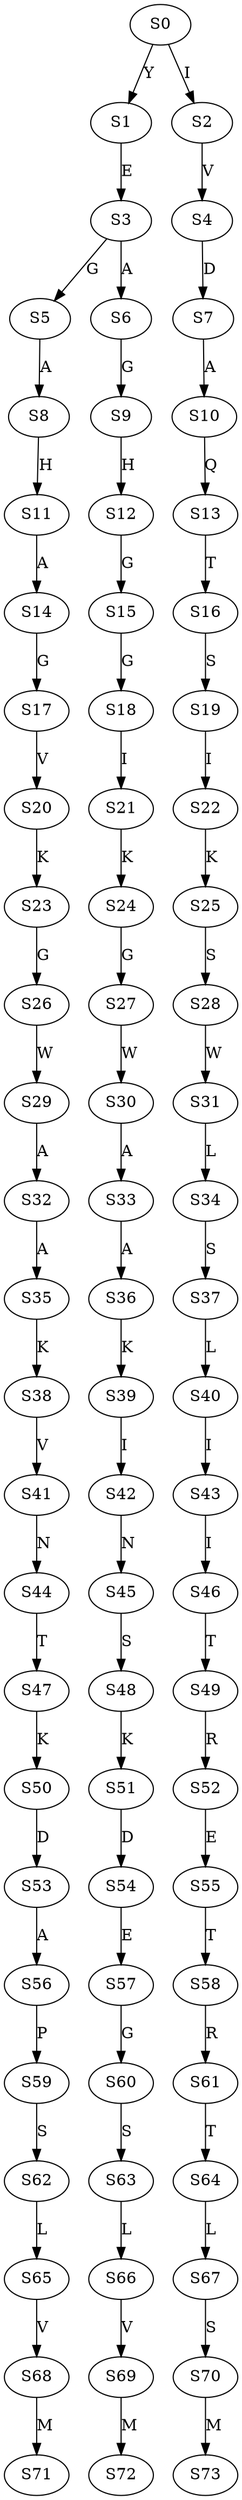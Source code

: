 strict digraph  {
	S0 -> S1 [ label = Y ];
	S0 -> S2 [ label = I ];
	S1 -> S3 [ label = E ];
	S2 -> S4 [ label = V ];
	S3 -> S5 [ label = G ];
	S3 -> S6 [ label = A ];
	S4 -> S7 [ label = D ];
	S5 -> S8 [ label = A ];
	S6 -> S9 [ label = G ];
	S7 -> S10 [ label = A ];
	S8 -> S11 [ label = H ];
	S9 -> S12 [ label = H ];
	S10 -> S13 [ label = Q ];
	S11 -> S14 [ label = A ];
	S12 -> S15 [ label = G ];
	S13 -> S16 [ label = T ];
	S14 -> S17 [ label = G ];
	S15 -> S18 [ label = G ];
	S16 -> S19 [ label = S ];
	S17 -> S20 [ label = V ];
	S18 -> S21 [ label = I ];
	S19 -> S22 [ label = I ];
	S20 -> S23 [ label = K ];
	S21 -> S24 [ label = K ];
	S22 -> S25 [ label = K ];
	S23 -> S26 [ label = G ];
	S24 -> S27 [ label = G ];
	S25 -> S28 [ label = S ];
	S26 -> S29 [ label = W ];
	S27 -> S30 [ label = W ];
	S28 -> S31 [ label = W ];
	S29 -> S32 [ label = A ];
	S30 -> S33 [ label = A ];
	S31 -> S34 [ label = L ];
	S32 -> S35 [ label = A ];
	S33 -> S36 [ label = A ];
	S34 -> S37 [ label = S ];
	S35 -> S38 [ label = K ];
	S36 -> S39 [ label = K ];
	S37 -> S40 [ label = L ];
	S38 -> S41 [ label = V ];
	S39 -> S42 [ label = I ];
	S40 -> S43 [ label = I ];
	S41 -> S44 [ label = N ];
	S42 -> S45 [ label = N ];
	S43 -> S46 [ label = I ];
	S44 -> S47 [ label = T ];
	S45 -> S48 [ label = S ];
	S46 -> S49 [ label = T ];
	S47 -> S50 [ label = K ];
	S48 -> S51 [ label = K ];
	S49 -> S52 [ label = R ];
	S50 -> S53 [ label = D ];
	S51 -> S54 [ label = D ];
	S52 -> S55 [ label = E ];
	S53 -> S56 [ label = A ];
	S54 -> S57 [ label = E ];
	S55 -> S58 [ label = T ];
	S56 -> S59 [ label = P ];
	S57 -> S60 [ label = G ];
	S58 -> S61 [ label = R ];
	S59 -> S62 [ label = S ];
	S60 -> S63 [ label = S ];
	S61 -> S64 [ label = T ];
	S62 -> S65 [ label = L ];
	S63 -> S66 [ label = L ];
	S64 -> S67 [ label = L ];
	S65 -> S68 [ label = V ];
	S66 -> S69 [ label = V ];
	S67 -> S70 [ label = S ];
	S68 -> S71 [ label = M ];
	S69 -> S72 [ label = M ];
	S70 -> S73 [ label = M ];
}
